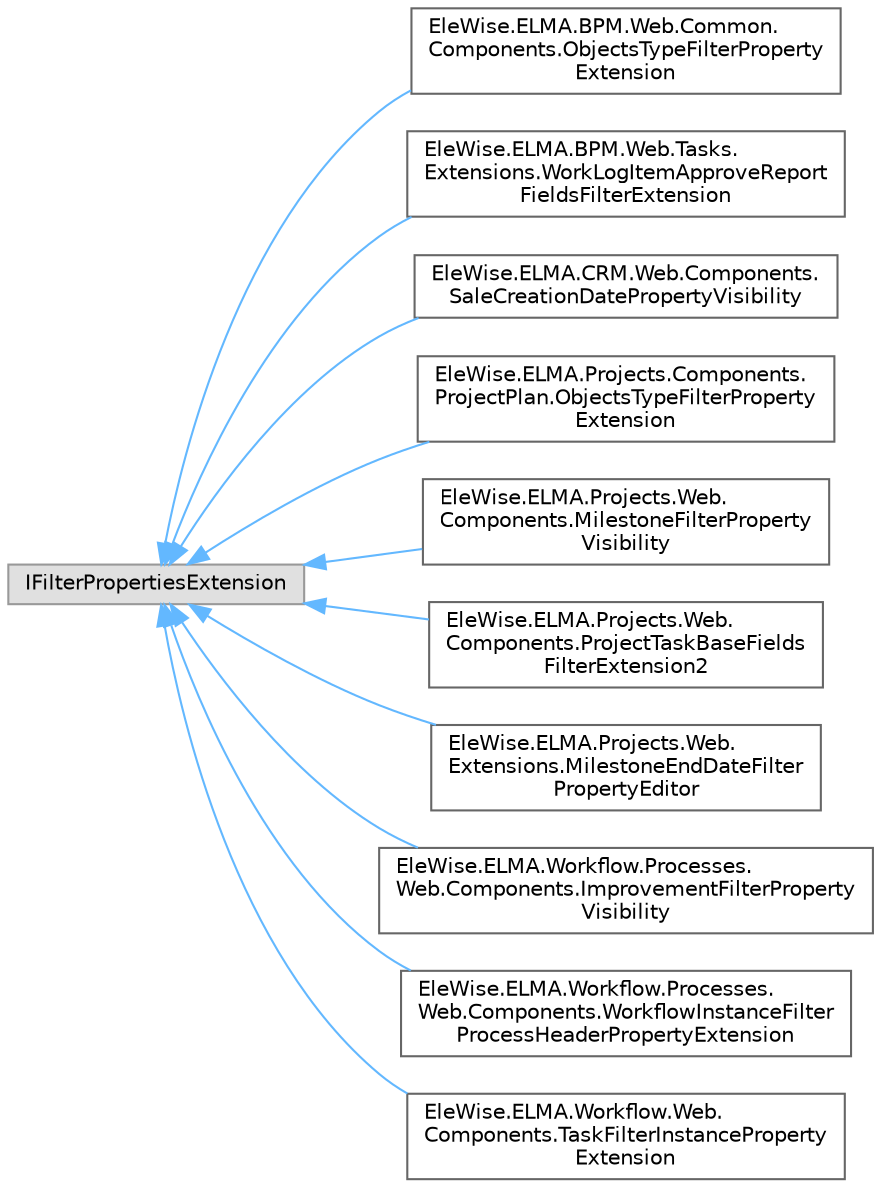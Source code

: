 digraph "Graphical Class Hierarchy"
{
 // LATEX_PDF_SIZE
  bgcolor="transparent";
  edge [fontname=Helvetica,fontsize=10,labelfontname=Helvetica,labelfontsize=10];
  node [fontname=Helvetica,fontsize=10,shape=box,height=0.2,width=0.4];
  rankdir="LR";
  Node0 [id="Node000000",label="IFilterPropertiesExtension",height=0.2,width=0.4,color="grey60", fillcolor="#E0E0E0", style="filled",tooltip=" "];
  Node0 -> Node1 [id="edge1877_Node000000_Node000001",dir="back",color="steelblue1",style="solid",tooltip=" "];
  Node1 [id="Node000001",label="EleWise.ELMA.BPM.Web.Common.\lComponents.ObjectsTypeFilterProperty\lExtension",height=0.2,width=0.4,color="grey40", fillcolor="white", style="filled",URL="$class_ele_wise_1_1_e_l_m_a_1_1_b_p_m_1_1_web_1_1_common_1_1_components_1_1_objects_type_filter_property_extension.html",tooltip=" "];
  Node0 -> Node2 [id="edge1878_Node000000_Node000002",dir="back",color="steelblue1",style="solid",tooltip=" "];
  Node2 [id="Node000002",label="EleWise.ELMA.BPM.Web.Tasks.\lExtensions.WorkLogItemApproveReport\lFieldsFilterExtension",height=0.2,width=0.4,color="grey40", fillcolor="white", style="filled",URL="$class_ele_wise_1_1_e_l_m_a_1_1_b_p_m_1_1_web_1_1_tasks_1_1_extensions_1_1_work_log_item_approve_report_fields_filter_extension.html",tooltip="Точка расширения для скрытия полей фильтра согласования трудозатрат при редактировании."];
  Node0 -> Node3 [id="edge1879_Node000000_Node000003",dir="back",color="steelblue1",style="solid",tooltip=" "];
  Node3 [id="Node000003",label="EleWise.ELMA.CRM.Web.Components.\lSaleCreationDatePropertyVisibility",height=0.2,width=0.4,color="grey40", fillcolor="white", style="filled",URL="$class_ele_wise_1_1_e_l_m_a_1_1_c_r_m_1_1_web_1_1_components_1_1_sale_creation_date_property_visibility.html",tooltip=" "];
  Node0 -> Node4 [id="edge1880_Node000000_Node000004",dir="back",color="steelblue1",style="solid",tooltip=" "];
  Node4 [id="Node000004",label="EleWise.ELMA.Projects.Components.\lProjectPlan.ObjectsTypeFilterProperty\lExtension",height=0.2,width=0.4,color="grey40", fillcolor="white", style="filled",URL="$class_ele_wise_1_1_e_l_m_a_1_1_projects_1_1_components_1_1_project_plan_1_1_objects_type_filter_property_extension.html",tooltip=" "];
  Node0 -> Node5 [id="edge1881_Node000000_Node000005",dir="back",color="steelblue1",style="solid",tooltip=" "];
  Node5 [id="Node000005",label="EleWise.ELMA.Projects.Web.\lComponents.MilestoneFilterProperty\lVisibility",height=0.2,width=0.4,color="grey40", fillcolor="white", style="filled",URL="$class_ele_wise_1_1_e_l_m_a_1_1_projects_1_1_web_1_1_components_1_1_milestone_filter_property_visibility.html",tooltip=" "];
  Node0 -> Node6 [id="edge1882_Node000000_Node000006",dir="back",color="steelblue1",style="solid",tooltip=" "];
  Node6 [id="Node000006",label="EleWise.ELMA.Projects.Web.\lComponents.ProjectTaskBaseFields\lFilterExtension2",height=0.2,width=0.4,color="grey40", fillcolor="white", style="filled",URL="$class_ele_wise_1_1_e_l_m_a_1_1_projects_1_1_web_1_1_components_1_1_project_task_base_fields_filter_extension2.html",tooltip=" "];
  Node0 -> Node7 [id="edge1883_Node000000_Node000007",dir="back",color="steelblue1",style="solid",tooltip=" "];
  Node7 [id="Node000007",label="EleWise.ELMA.Projects.Web.\lExtensions.MilestoneEndDateFilter\lPropertyEditor",height=0.2,width=0.4,color="grey40", fillcolor="white", style="filled",URL="$class_ele_wise_1_1_e_l_m_a_1_1_projects_1_1_web_1_1_extensions_1_1_milestone_end_date_filter_property_editor.html",tooltip=" "];
  Node0 -> Node8 [id="edge1884_Node000000_Node000008",dir="back",color="steelblue1",style="solid",tooltip=" "];
  Node8 [id="Node000008",label="EleWise.ELMA.Workflow.Processes.\lWeb.Components.ImprovementFilterProperty\lVisibility",height=0.2,width=0.4,color="grey40", fillcolor="white", style="filled",URL="$class_ele_wise_1_1_e_l_m_a_1_1_workflow_1_1_processes_1_1_web_1_1_components_1_1_improvement_filter_property_visibility.html",tooltip=" "];
  Node0 -> Node9 [id="edge1885_Node000000_Node000009",dir="back",color="steelblue1",style="solid",tooltip=" "];
  Node9 [id="Node000009",label="EleWise.ELMA.Workflow.Processes.\lWeb.Components.WorkflowInstanceFilter\lProcessHeaderPropertyExtension",height=0.2,width=0.4,color="grey40", fillcolor="white", style="filled",URL="$class_ele_wise_1_1_e_l_m_a_1_1_workflow_1_1_processes_1_1_web_1_1_components_1_1_workflow_instanb0e8542eccc685fb8160949c4b8409c2.html",tooltip=" "];
  Node0 -> Node10 [id="edge1886_Node000000_Node000010",dir="back",color="steelblue1",style="solid",tooltip=" "];
  Node10 [id="Node000010",label="EleWise.ELMA.Workflow.Web.\lComponents.TaskFilterInstanceProperty\lExtension",height=0.2,width=0.4,color="grey40", fillcolor="white", style="filled",URL="$class_ele_wise_1_1_e_l_m_a_1_1_workflow_1_1_web_1_1_components_1_1_task_filter_instance_property_extension.html",tooltip=" "];
}
